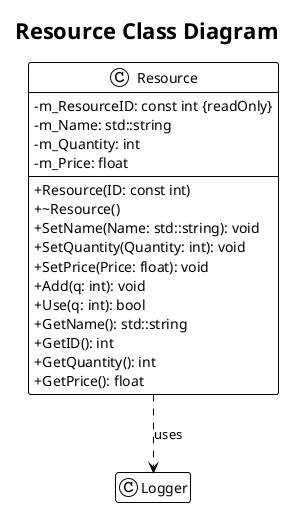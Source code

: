 @startuml
!theme plain
skinparam classAttributeIconSize 0
hide empty members
title Resource Class Diagram

' Forward-declare the Logger dependency to show the relationship
class Logger

class Resource {
  - m_ResourceID: const int {readOnly}
  - m_Name: std::string
  - m_Quantity: int
  - m_Price: float
  --
  + Resource(ID: const int)
  + ~Resource()
  + SetName(Name: std::string): void
  + SetQuantity(Quantity: int): void
  + SetPrice(Price: float): void
  + Add(q: int): void
  + Use(q: int): bool
  + GetName(): std::string
  + GetID(): int
  + GetQuantity(): int
  + GetPrice(): float
}

' --- Relationships ---
' The Resource class uses the Logger for logging purposes (in its implementation).
Resource ..> Logger : uses

@enduml